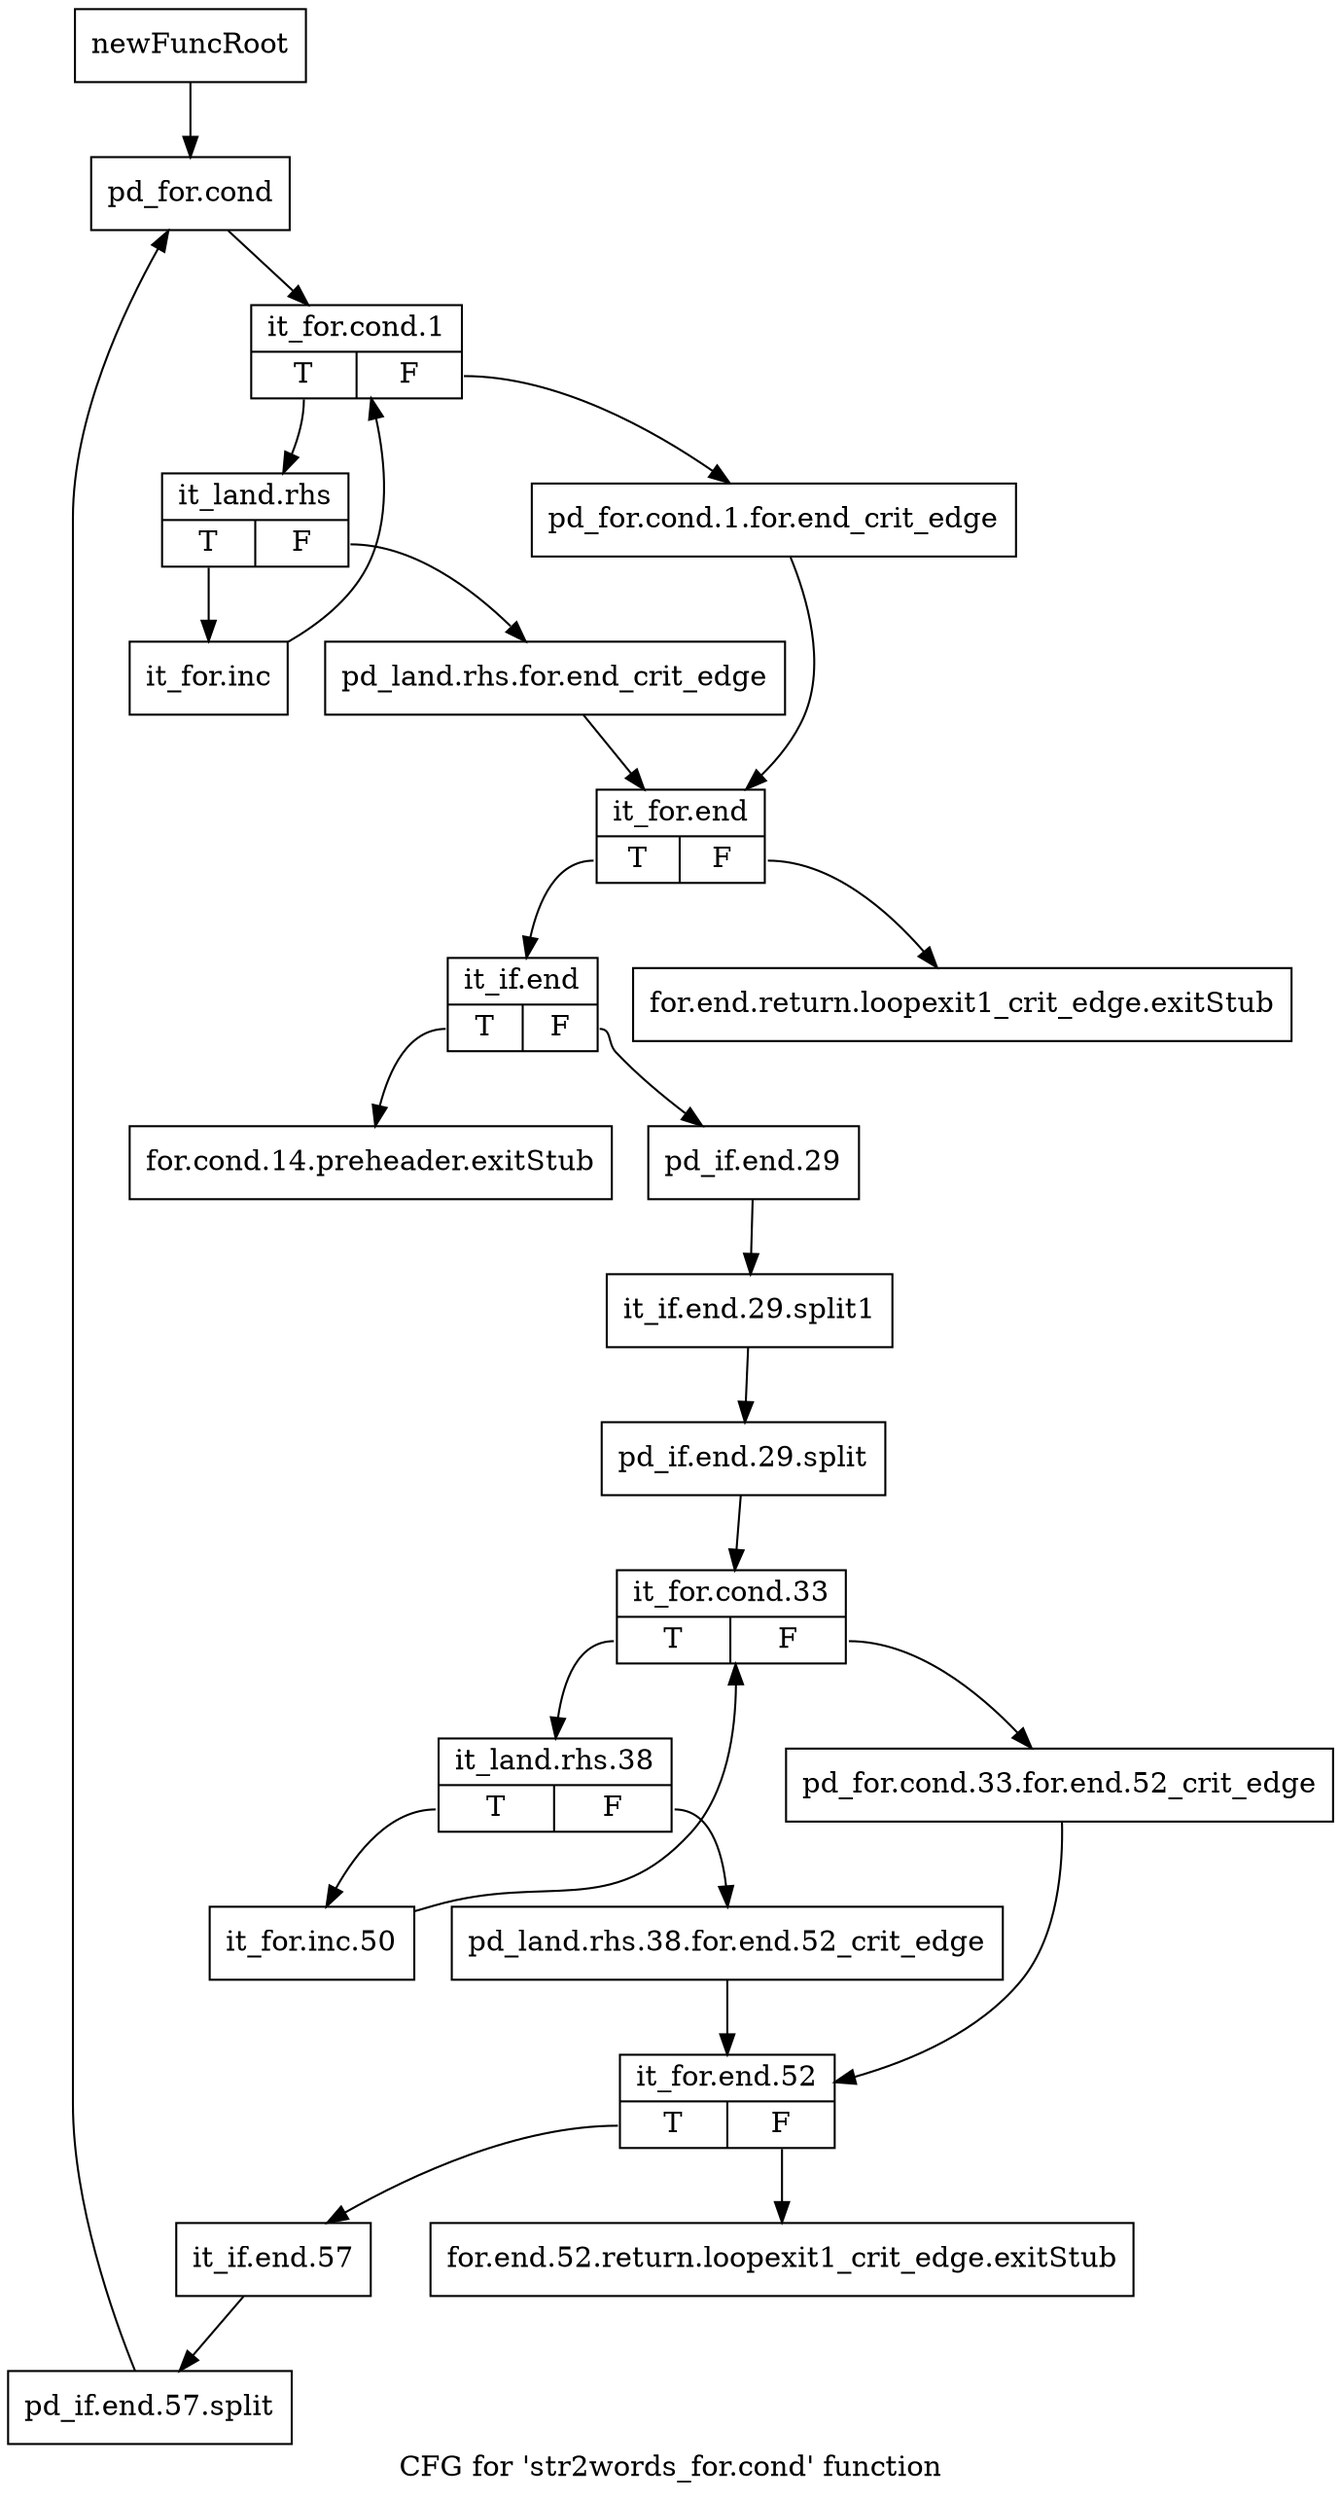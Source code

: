 digraph "CFG for 'str2words_for.cond' function" {
	label="CFG for 'str2words_for.cond' function";

	Node0x1311260 [shape=record,label="{newFuncRoot}"];
	Node0x1311260 -> Node0x13113a0;
	Node0x13112b0 [shape=record,label="{for.end.return.loopexit1_crit_edge.exitStub}"];
	Node0x1311300 [shape=record,label="{for.cond.14.preheader.exitStub}"];
	Node0x1311350 [shape=record,label="{for.end.52.return.loopexit1_crit_edge.exitStub}"];
	Node0x13113a0 [shape=record,label="{pd_for.cond}"];
	Node0x13113a0 -> Node0x13113f0;
	Node0x13113f0 [shape=record,label="{it_for.cond.1|{<s0>T|<s1>F}}"];
	Node0x13113f0:s0 -> Node0x1311490;
	Node0x13113f0:s1 -> Node0x1311440;
	Node0x1311440 [shape=record,label="{pd_for.cond.1.for.end_crit_edge}"];
	Node0x1311440 -> Node0x1311530;
	Node0x1311490 [shape=record,label="{it_land.rhs|{<s0>T|<s1>F}}"];
	Node0x1311490:s0 -> Node0x1311850;
	Node0x1311490:s1 -> Node0x13114e0;
	Node0x13114e0 [shape=record,label="{pd_land.rhs.for.end_crit_edge}"];
	Node0x13114e0 -> Node0x1311530;
	Node0x1311530 [shape=record,label="{it_for.end|{<s0>T|<s1>F}}"];
	Node0x1311530:s0 -> Node0x1311580;
	Node0x1311530:s1 -> Node0x13112b0;
	Node0x1311580 [shape=record,label="{it_if.end|{<s0>T|<s1>F}}"];
	Node0x1311580:s0 -> Node0x1311300;
	Node0x1311580:s1 -> Node0x13115d0;
	Node0x13115d0 [shape=record,label="{pd_if.end.29}"];
	Node0x13115d0 -> Node0x1649300;
	Node0x1649300 [shape=record,label="{it_if.end.29.split1}"];
	Node0x1649300 -> Node0x1649480;
	Node0x1649480 [shape=record,label="{pd_if.end.29.split}"];
	Node0x1649480 -> Node0x1311620;
	Node0x1311620 [shape=record,label="{it_for.cond.33|{<s0>T|<s1>F}}"];
	Node0x1311620:s0 -> Node0x13116c0;
	Node0x1311620:s1 -> Node0x1311670;
	Node0x1311670 [shape=record,label="{pd_for.cond.33.for.end.52_crit_edge}"];
	Node0x1311670 -> Node0x1311760;
	Node0x13116c0 [shape=record,label="{it_land.rhs.38|{<s0>T|<s1>F}}"];
	Node0x13116c0:s0 -> Node0x1311800;
	Node0x13116c0:s1 -> Node0x1311710;
	Node0x1311710 [shape=record,label="{pd_land.rhs.38.for.end.52_crit_edge}"];
	Node0x1311710 -> Node0x1311760;
	Node0x1311760 [shape=record,label="{it_for.end.52|{<s0>T|<s1>F}}"];
	Node0x1311760:s0 -> Node0x13117b0;
	Node0x1311760:s1 -> Node0x1311350;
	Node0x13117b0 [shape=record,label="{it_if.end.57}"];
	Node0x13117b0 -> Node0x1648b10;
	Node0x1648b10 [shape=record,label="{pd_if.end.57.split}"];
	Node0x1648b10 -> Node0x13113a0;
	Node0x1311800 [shape=record,label="{it_for.inc.50}"];
	Node0x1311800 -> Node0x1311620;
	Node0x1311850 [shape=record,label="{it_for.inc}"];
	Node0x1311850 -> Node0x13113f0;
}
